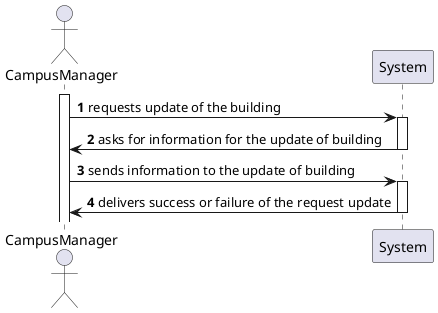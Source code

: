 @startuml
'https://plantuml.com/sequence-diagram

autonumber
actor  CampusManager
participant  System

activate CampusManager
CampusManager -> System : requests update of the building
activate System
CampusManager <- System : asks for information for the update of building
deactivate System
CampusManager -> System : sends information to the update of building
activate System
CampusManager <- System : delivers success or failure of the request update
deactivate System

@enduml
